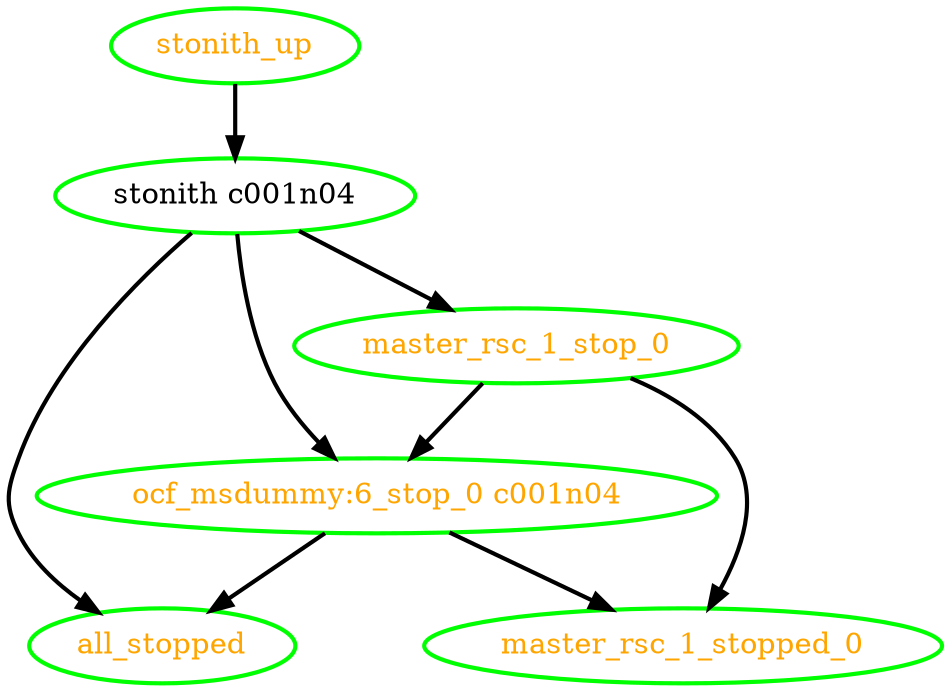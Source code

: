 digraph "g" {
"all_stopped" [ style=bold color="green" fontcolor="orange"  ]
"master_rsc_1_stop_0" -> "master_rsc_1_stopped_0" [ style = bold]
"master_rsc_1_stop_0" -> "ocf_msdummy:6_stop_0 c001n04" [ style = bold]
"master_rsc_1_stop_0" [ style=bold color="green" fontcolor="orange"  ]
"master_rsc_1_stopped_0" [ style=bold color="green" fontcolor="orange"  ]
"ocf_msdummy:6_stop_0 c001n04" -> "all_stopped" [ style = bold]
"ocf_msdummy:6_stop_0 c001n04" -> "master_rsc_1_stopped_0" [ style = bold]
"ocf_msdummy:6_stop_0 c001n04" [ style=bold color="green" fontcolor="orange"  ]
"stonith c001n04" -> "all_stopped" [ style = bold]
"stonith c001n04" -> "master_rsc_1_stop_0" [ style = bold]
"stonith c001n04" -> "ocf_msdummy:6_stop_0 c001n04" [ style = bold]
"stonith c001n04" [ style=bold color="green" fontcolor="black"  ]
"stonith_up" -> "stonith c001n04" [ style = bold]
"stonith_up" [ style=bold color="green" fontcolor="orange"  ]
}
